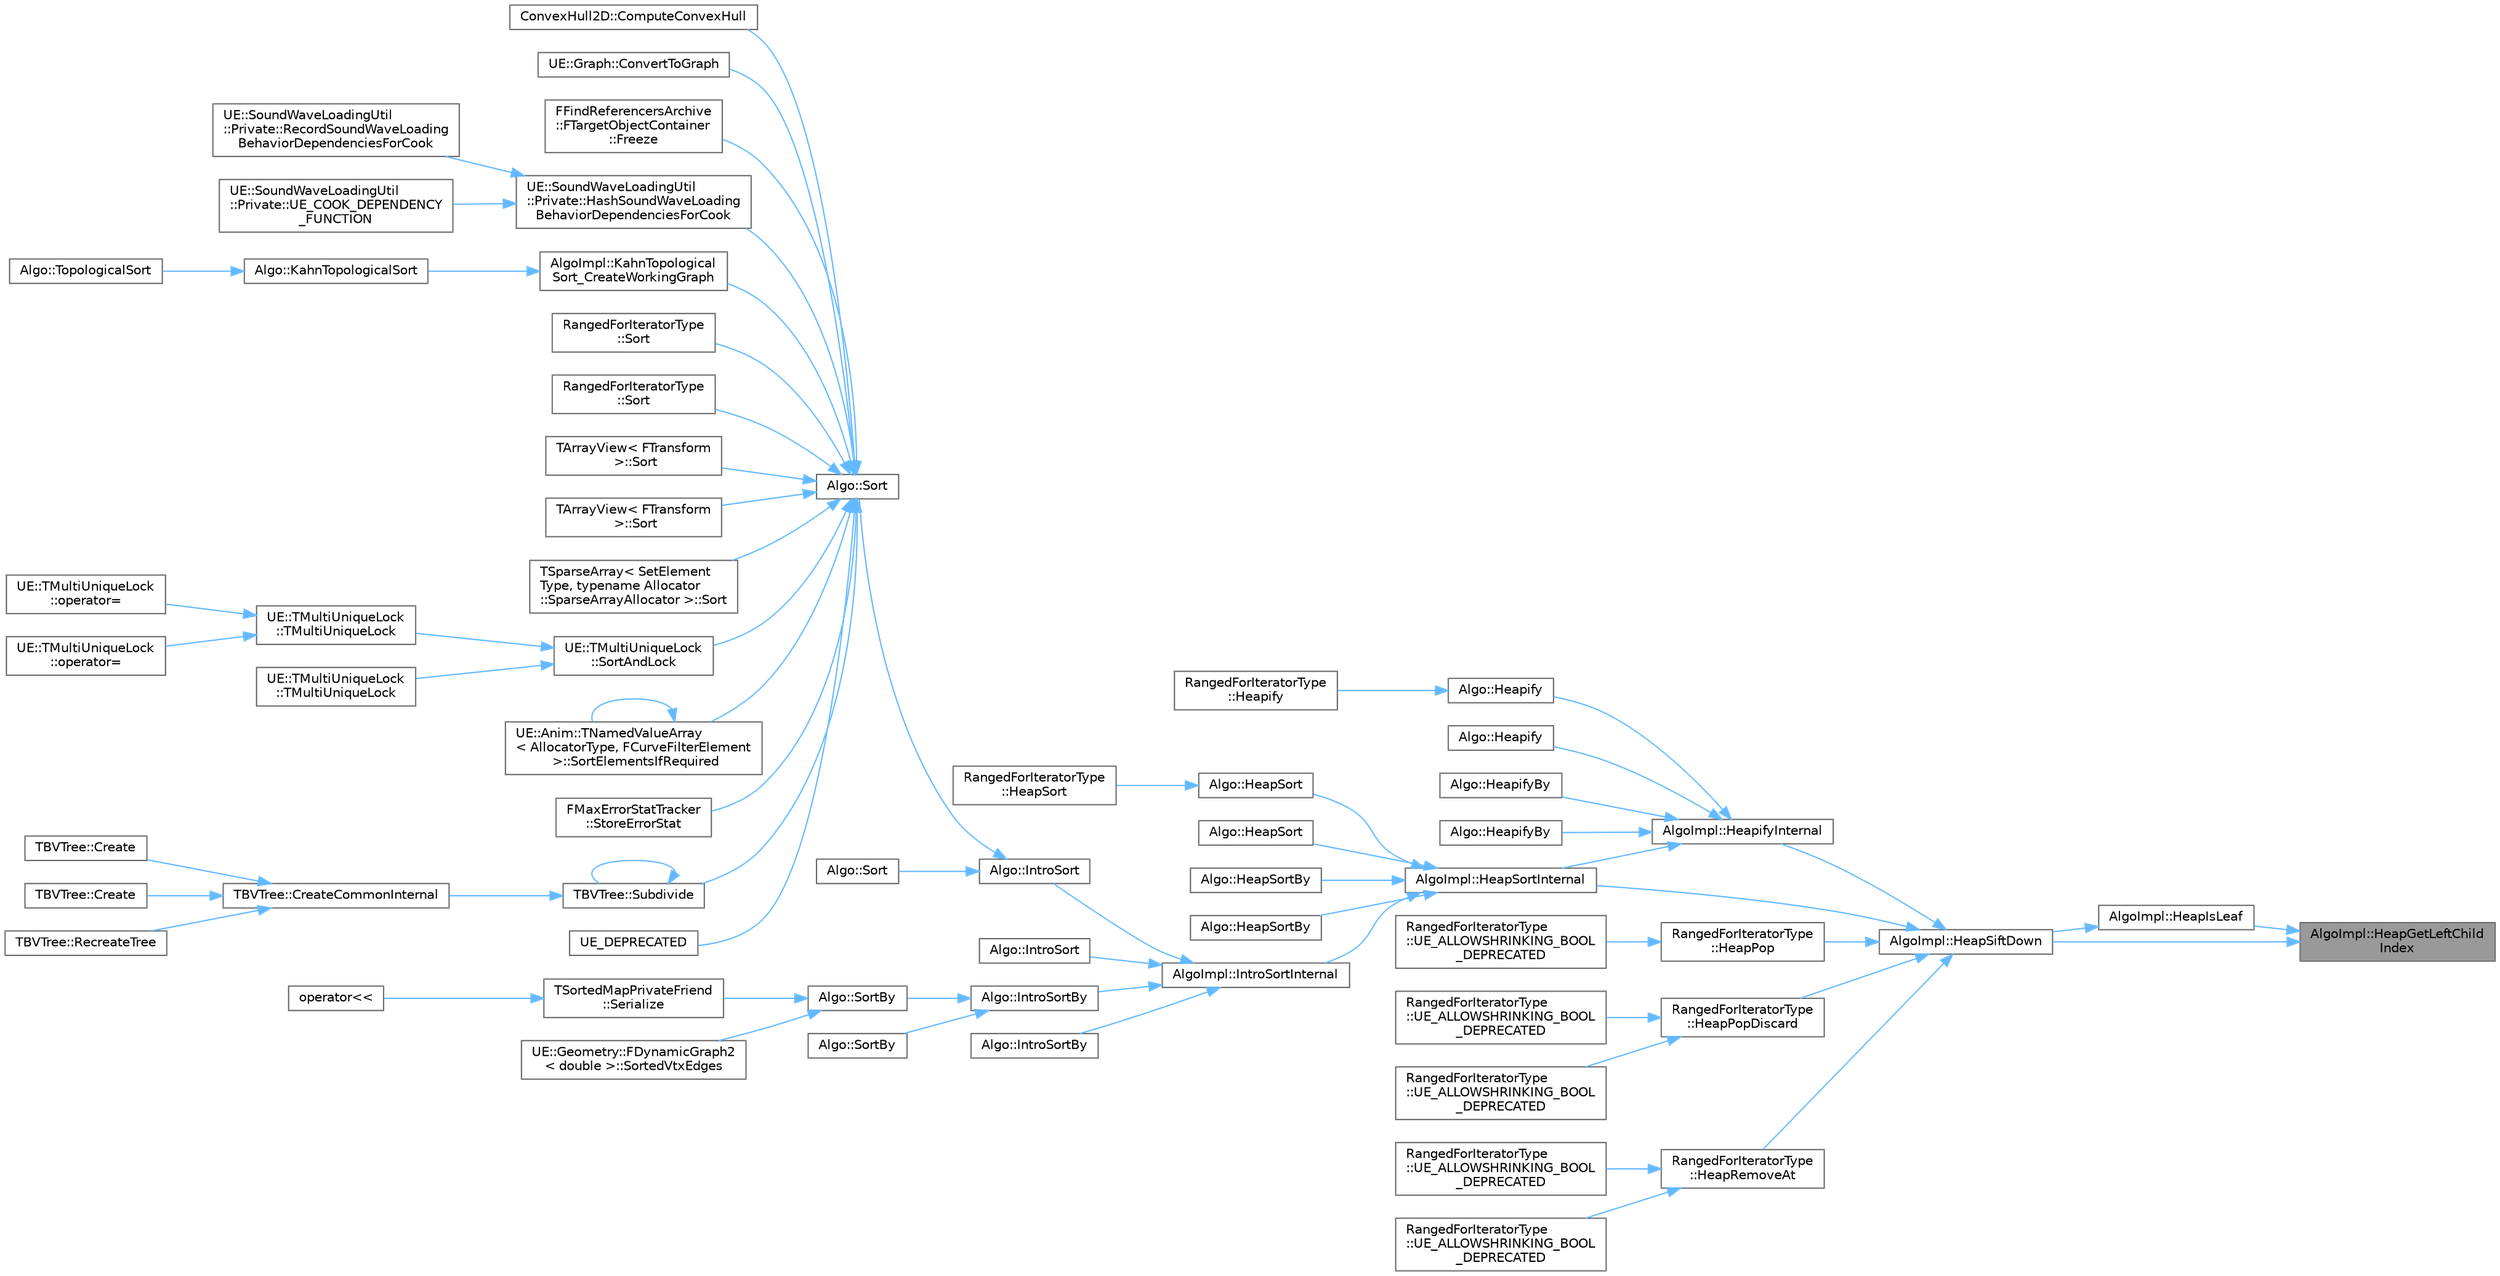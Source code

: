 digraph "AlgoImpl::HeapGetLeftChildIndex"
{
 // INTERACTIVE_SVG=YES
 // LATEX_PDF_SIZE
  bgcolor="transparent";
  edge [fontname=Helvetica,fontsize=10,labelfontname=Helvetica,labelfontsize=10];
  node [fontname=Helvetica,fontsize=10,shape=box,height=0.2,width=0.4];
  rankdir="RL";
  Node1 [id="Node000001",label="AlgoImpl::HeapGetLeftChild\lIndex",height=0.2,width=0.4,color="gray40", fillcolor="grey60", style="filled", fontcolor="black",tooltip="Gets the index of the left child of node at Index."];
  Node1 -> Node2 [id="edge1_Node000001_Node000002",dir="back",color="steelblue1",style="solid",tooltip=" "];
  Node2 [id="Node000002",label="AlgoImpl::HeapIsLeaf",height=0.2,width=0.4,color="grey40", fillcolor="white", style="filled",URL="$db/d64/namespaceAlgoImpl.html#ad3eed72dd578f5534884afdbcccf8f39",tooltip="Checks if node located at Index is a leaf or not."];
  Node2 -> Node3 [id="edge2_Node000002_Node000003",dir="back",color="steelblue1",style="solid",tooltip=" "];
  Node3 [id="Node000003",label="AlgoImpl::HeapSiftDown",height=0.2,width=0.4,color="grey40", fillcolor="white", style="filled",URL="$db/d64/namespaceAlgoImpl.html#a6bf0cdc3ca5b35c9c9e7fecf1b21a172",tooltip="Fixes a possible violation of order property between node at Index and a child."];
  Node3 -> Node4 [id="edge3_Node000003_Node000004",dir="back",color="steelblue1",style="solid",tooltip=" "];
  Node4 [id="Node000004",label="AlgoImpl::HeapifyInternal",height=0.2,width=0.4,color="grey40", fillcolor="white", style="filled",URL="$db/d64/namespaceAlgoImpl.html#a960c5a72540b4f45e04d44506a84ae96",tooltip="Builds an implicit min-heap from a range of elements."];
  Node4 -> Node5 [id="edge4_Node000004_Node000005",dir="back",color="steelblue1",style="solid",tooltip=" "];
  Node5 [id="Node000005",label="Algo::Heapify",height=0.2,width=0.4,color="grey40", fillcolor="white", style="filled",URL="$db/d33/namespaceAlgo.html#ae36a2a6279004dadecf90d9ba54b8f7e",tooltip="Builds an implicit min-heap from a range of elements."];
  Node5 -> Node6 [id="edge5_Node000005_Node000006",dir="back",color="steelblue1",style="solid",tooltip=" "];
  Node6 [id="Node000006",label="RangedForIteratorType\l::Heapify",height=0.2,width=0.4,color="grey40", fillcolor="white", style="filled",URL="$d4/d52/classTArray.html#a54e40f52e939bef6cd3a70395ea2e9de",tooltip=" "];
  Node4 -> Node7 [id="edge6_Node000004_Node000007",dir="back",color="steelblue1",style="solid",tooltip=" "];
  Node7 [id="Node000007",label="Algo::Heapify",height=0.2,width=0.4,color="grey40", fillcolor="white", style="filled",URL="$db/d33/namespaceAlgo.html#a12e4bc0db9264afdbec89629adceac4d",tooltip="Builds an implicit min-heap from a range of elements."];
  Node4 -> Node8 [id="edge7_Node000004_Node000008",dir="back",color="steelblue1",style="solid",tooltip=" "];
  Node8 [id="Node000008",label="Algo::HeapifyBy",height=0.2,width=0.4,color="grey40", fillcolor="white", style="filled",URL="$db/d33/namespaceAlgo.html#a506e163cff0737b48036f4bc2d1924c7",tooltip="Builds an implicit min-heap from a range of elements."];
  Node4 -> Node9 [id="edge8_Node000004_Node000009",dir="back",color="steelblue1",style="solid",tooltip=" "];
  Node9 [id="Node000009",label="Algo::HeapifyBy",height=0.2,width=0.4,color="grey40", fillcolor="white", style="filled",URL="$db/d33/namespaceAlgo.html#ae91e0afd2893984b6c72670284df689f",tooltip="Builds an implicit min-heap from a range of elements."];
  Node4 -> Node10 [id="edge9_Node000004_Node000010",dir="back",color="steelblue1",style="solid",tooltip=" "];
  Node10 [id="Node000010",label="AlgoImpl::HeapSortInternal",height=0.2,width=0.4,color="grey40", fillcolor="white", style="filled",URL="$db/d64/namespaceAlgoImpl.html#a1d24992f3a40bf59b873d3bdc393f000",tooltip="Performs heap sort on the elements."];
  Node10 -> Node11 [id="edge10_Node000010_Node000011",dir="back",color="steelblue1",style="solid",tooltip=" "];
  Node11 [id="Node000011",label="Algo::HeapSort",height=0.2,width=0.4,color="grey40", fillcolor="white", style="filled",URL="$db/d33/namespaceAlgo.html#a812cfba6dcf3abb5300f139a6233fb79",tooltip="Performs heap sort on the elements."];
  Node11 -> Node12 [id="edge11_Node000011_Node000012",dir="back",color="steelblue1",style="solid",tooltip=" "];
  Node12 [id="Node000012",label="RangedForIteratorType\l::HeapSort",height=0.2,width=0.4,color="grey40", fillcolor="white", style="filled",URL="$d4/d52/classTArray.html#a1c479ea359f4e52294cf1cde97e7ab4d",tooltip=" "];
  Node10 -> Node13 [id="edge12_Node000010_Node000013",dir="back",color="steelblue1",style="solid",tooltip=" "];
  Node13 [id="Node000013",label="Algo::HeapSort",height=0.2,width=0.4,color="grey40", fillcolor="white", style="filled",URL="$db/d33/namespaceAlgo.html#a947e8c99f2211237ac006d5d1e623f09",tooltip="Performs heap sort on the elements."];
  Node10 -> Node14 [id="edge13_Node000010_Node000014",dir="back",color="steelblue1",style="solid",tooltip=" "];
  Node14 [id="Node000014",label="Algo::HeapSortBy",height=0.2,width=0.4,color="grey40", fillcolor="white", style="filled",URL="$db/d33/namespaceAlgo.html#ad893d3493a7f62365a1d08ba0acc166a",tooltip="Performs heap sort on the elements."];
  Node10 -> Node15 [id="edge14_Node000010_Node000015",dir="back",color="steelblue1",style="solid",tooltip=" "];
  Node15 [id="Node000015",label="Algo::HeapSortBy",height=0.2,width=0.4,color="grey40", fillcolor="white", style="filled",URL="$db/d33/namespaceAlgo.html#aa88244e0724e0d905b277312ca0f325e",tooltip="Performs heap sort on the elements."];
  Node10 -> Node16 [id="edge15_Node000010_Node000016",dir="back",color="steelblue1",style="solid",tooltip=" "];
  Node16 [id="Node000016",label="AlgoImpl::IntroSortInternal",height=0.2,width=0.4,color="grey40", fillcolor="white", style="filled",URL="$db/d64/namespaceAlgoImpl.html#a37a7c4165e1e25bf8c45acab3742c8a8",tooltip="Implementation of an introspective sort."];
  Node16 -> Node17 [id="edge16_Node000016_Node000017",dir="back",color="steelblue1",style="solid",tooltip=" "];
  Node17 [id="Node000017",label="Algo::IntroSort",height=0.2,width=0.4,color="grey40", fillcolor="white", style="filled",URL="$db/d33/namespaceAlgo.html#a27aaa838c8983478b9802e6c6f85c6f4",tooltip="Sort a range of elements using its operator<."];
  Node17 -> Node18 [id="edge17_Node000017_Node000018",dir="back",color="steelblue1",style="solid",tooltip=" "];
  Node18 [id="Node000018",label="Algo::Sort",height=0.2,width=0.4,color="grey40", fillcolor="white", style="filled",URL="$db/d33/namespaceAlgo.html#aef29409be7f7cb7add90663611cf2f68",tooltip="Sort a range of elements using its operator<."];
  Node18 -> Node19 [id="edge18_Node000018_Node000019",dir="back",color="steelblue1",style="solid",tooltip=" "];
  Node19 [id="Node000019",label="ConvexHull2D::ComputeConvexHull",height=0.2,width=0.4,color="grey40", fillcolor="white", style="filled",URL="$dd/db6/namespaceConvexHull2D.html#aed85326e8a05829519f96add67839eba",tooltip="Andrew's monotone chain convex hull algorithm for 2-dimensional points."];
  Node18 -> Node20 [id="edge19_Node000018_Node000020",dir="back",color="steelblue1",style="solid",tooltip=" "];
  Node20 [id="Node000020",label="UE::Graph::ConvertToGraph",height=0.2,width=0.4,color="grey40", fillcolor="white", style="filled",URL="$d3/d33/namespaceUE_1_1Graph.html#aa5c899f112dccf29af8f5200170f4661",tooltip="Convert an array of Keys and a function that returns the directed edges from each Key into the Normal..."];
  Node18 -> Node21 [id="edge20_Node000018_Node000021",dir="back",color="steelblue1",style="solid",tooltip=" "];
  Node21 [id="Node000021",label="FFindReferencersArchive\l::FTargetObjectContainer\l::Freeze",height=0.2,width=0.4,color="grey40", fillcolor="white", style="filled",URL="$d8/d28/classFFindReferencersArchive_1_1FTargetObjectContainer.html#a72dd2214a6bc95f1b7a8c06bf891bf3f",tooltip=" "];
  Node18 -> Node22 [id="edge21_Node000018_Node000022",dir="back",color="steelblue1",style="solid",tooltip=" "];
  Node22 [id="Node000022",label="UE::SoundWaveLoadingUtil\l::Private::HashSoundWaveLoading\lBehaviorDependenciesForCook",height=0.2,width=0.4,color="grey40", fillcolor="white", style="filled",URL="$da/da2/namespaceUE_1_1SoundWaveLoadingUtil_1_1Private.html#a9d028c821f1c4f8fe3781ebf8d17afa8",tooltip=" "];
  Node22 -> Node23 [id="edge22_Node000022_Node000023",dir="back",color="steelblue1",style="solid",tooltip=" "];
  Node23 [id="Node000023",label="UE::SoundWaveLoadingUtil\l::Private::RecordSoundWaveLoading\lBehaviorDependenciesForCook",height=0.2,width=0.4,color="grey40", fillcolor="white", style="filled",URL="$da/da2/namespaceUE_1_1SoundWaveLoadingUtil_1_1Private.html#ae752a0d35e2f98daa5e5a04d289548ba",tooltip=" "];
  Node22 -> Node24 [id="edge23_Node000022_Node000024",dir="back",color="steelblue1",style="solid",tooltip=" "];
  Node24 [id="Node000024",label="UE::SoundWaveLoadingUtil\l::Private::UE_COOK_DEPENDENCY\l_FUNCTION",height=0.2,width=0.4,color="grey40", fillcolor="white", style="filled",URL="$da/da2/namespaceUE_1_1SoundWaveLoadingUtil_1_1Private.html#a938df6d627f1126b6e4076e86da80a26",tooltip=" "];
  Node18 -> Node25 [id="edge24_Node000018_Node000025",dir="back",color="steelblue1",style="solid",tooltip=" "];
  Node25 [id="Node000025",label="AlgoImpl::KahnTopological\lSort_CreateWorkingGraph",height=0.2,width=0.4,color="grey40", fillcolor="white", style="filled",URL="$db/d64/namespaceAlgoImpl.html#a834c07ecadcd8dd1c1dbe4be6a5cbeff",tooltip="Convert UniqueRange and GetElementDependencies into handles, dependency count, dependencies,..."];
  Node25 -> Node26 [id="edge25_Node000025_Node000026",dir="back",color="steelblue1",style="solid",tooltip=" "];
  Node26 [id="Node000026",label="Algo::KahnTopologicalSort",height=0.2,width=0.4,color="grey40", fillcolor="white", style="filled",URL="$db/d33/namespaceAlgo.html#a231003554c827f132ff7e767bf161b4d",tooltip="Public entrypoint."];
  Node26 -> Node27 [id="edge26_Node000026_Node000027",dir="back",color="steelblue1",style="solid",tooltip=" "];
  Node27 [id="Node000027",label="Algo::TopologicalSort",height=0.2,width=0.4,color="grey40", fillcolor="white", style="filled",URL="$db/d33/namespaceAlgo.html#a019f59012ba87e9c255a73934d81f33b",tooltip="Sorts the given range in leaf to root order: For every pair of elements (A,B) where SortedIndex(A) < ..."];
  Node18 -> Node28 [id="edge27_Node000018_Node000028",dir="back",color="steelblue1",style="solid",tooltip=" "];
  Node28 [id="Node000028",label="RangedForIteratorType\l::Sort",height=0.2,width=0.4,color="grey40", fillcolor="white", style="filled",URL="$d4/d52/classTArray.html#aed8d14d0ca896ffad80ddf8868c73c60",tooltip=" "];
  Node18 -> Node29 [id="edge28_Node000018_Node000029",dir="back",color="steelblue1",style="solid",tooltip=" "];
  Node29 [id="Node000029",label="RangedForIteratorType\l::Sort",height=0.2,width=0.4,color="grey40", fillcolor="white", style="filled",URL="$d4/d52/classTArray.html#a1bbb87f8b1e2ba5b1e501ad76e883020",tooltip=" "];
  Node18 -> Node30 [id="edge29_Node000018_Node000030",dir="back",color="steelblue1",style="solid",tooltip=" "];
  Node30 [id="Node000030",label="TArrayView\< FTransform\l \>::Sort",height=0.2,width=0.4,color="grey40", fillcolor="white", style="filled",URL="$db/d13/classTArrayView.html#a2eb4f0ed97fc9dfef7f6baec015dd708",tooltip=" "];
  Node18 -> Node31 [id="edge30_Node000018_Node000031",dir="back",color="steelblue1",style="solid",tooltip=" "];
  Node31 [id="Node000031",label="TArrayView\< FTransform\l \>::Sort",height=0.2,width=0.4,color="grey40", fillcolor="white", style="filled",URL="$db/d13/classTArrayView.html#a28784b8f492fbd81407a4aac12c199a8",tooltip=" "];
  Node18 -> Node32 [id="edge31_Node000018_Node000032",dir="back",color="steelblue1",style="solid",tooltip=" "];
  Node32 [id="Node000032",label="TSparseArray\< SetElement\lType, typename Allocator\l::SparseArrayAllocator \>::Sort",height=0.2,width=0.4,color="grey40", fillcolor="white", style="filled",URL="$d0/db8/classTSparseArray.html#ad1a79d518a5d3700fa53158c60cb851a",tooltip=" "];
  Node18 -> Node33 [id="edge32_Node000018_Node000033",dir="back",color="steelblue1",style="solid",tooltip=" "];
  Node33 [id="Node000033",label="UE::TMultiUniqueLock\l::SortAndLock",height=0.2,width=0.4,color="grey40", fillcolor="white", style="filled",URL="$dc/dbe/classUE_1_1TMultiUniqueLock.html#abad2b1e8236411bdd82489bfe5377753",tooltip=" "];
  Node33 -> Node34 [id="edge33_Node000033_Node000034",dir="back",color="steelblue1",style="solid",tooltip=" "];
  Node34 [id="Node000034",label="UE::TMultiUniqueLock\l::TMultiUniqueLock",height=0.2,width=0.4,color="grey40", fillcolor="white", style="filled",URL="$dc/dbe/classUE_1_1TMultiUniqueLock.html#a7f69f21b9bdd07dce849124185f2cf9d",tooltip=" "];
  Node34 -> Node35 [id="edge34_Node000034_Node000035",dir="back",color="steelblue1",style="solid",tooltip=" "];
  Node35 [id="Node000035",label="UE::TMultiUniqueLock\l::operator=",height=0.2,width=0.4,color="grey40", fillcolor="white", style="filled",URL="$dc/dbe/classUE_1_1TMultiUniqueLock.html#a04e55afe681b6c86ba4ccc20f7a05857",tooltip=" "];
  Node34 -> Node36 [id="edge35_Node000034_Node000036",dir="back",color="steelblue1",style="solid",tooltip=" "];
  Node36 [id="Node000036",label="UE::TMultiUniqueLock\l::operator=",height=0.2,width=0.4,color="grey40", fillcolor="white", style="filled",URL="$dc/dbe/classUE_1_1TMultiUniqueLock.html#ae1e6e76a18133f76b2f472ef48ac0066",tooltip=" "];
  Node33 -> Node37 [id="edge36_Node000033_Node000037",dir="back",color="steelblue1",style="solid",tooltip=" "];
  Node37 [id="Node000037",label="UE::TMultiUniqueLock\l::TMultiUniqueLock",height=0.2,width=0.4,color="grey40", fillcolor="white", style="filled",URL="$dc/dbe/classUE_1_1TMultiUniqueLock.html#a2f178746d6045230367cbfbb6893c130",tooltip=" "];
  Node18 -> Node38 [id="edge37_Node000018_Node000038",dir="back",color="steelblue1",style="solid",tooltip=" "];
  Node38 [id="Node000038",label="UE::Anim::TNamedValueArray\l\< AllocatorType, FCurveFilterElement\l \>::SortElementsIfRequired",height=0.2,width=0.4,color="grey40", fillcolor="white", style="filled",URL="$d3/d27/structUE_1_1Anim_1_1TNamedValueArray.html#a57a929da9061cffa1a60ecf1d8e05b28",tooltip=" "];
  Node38 -> Node38 [id="edge38_Node000038_Node000038",dir="back",color="steelblue1",style="solid",tooltip=" "];
  Node18 -> Node39 [id="edge39_Node000018_Node000039",dir="back",color="steelblue1",style="solid",tooltip=" "];
  Node39 [id="Node000039",label="FMaxErrorStatTracker\l::StoreErrorStat",height=0.2,width=0.4,color="grey40", fillcolor="white", style="filled",URL="$d7/dbe/structFMaxErrorStatTracker.html#a56efab2704dece897dd8e5238c49a73f",tooltip=" "];
  Node18 -> Node40 [id="edge40_Node000018_Node000040",dir="back",color="steelblue1",style="solid",tooltip=" "];
  Node40 [id="Node000040",label="TBVTree::Subdivide",height=0.2,width=0.4,color="grey40", fillcolor="white", style="filled",URL="$d2/d49/structTBVTree.html#a4188e34a89709e1bc318118442fd7026",tooltip=" "];
  Node40 -> Node41 [id="edge41_Node000040_Node000041",dir="back",color="steelblue1",style="solid",tooltip=" "];
  Node41 [id="Node000041",label="TBVTree::CreateCommonInternal",height=0.2,width=0.4,color="grey40", fillcolor="white", style="filled",URL="$d2/d49/structTBVTree.html#acb4c498c762cb58d3308d6f495a8f334",tooltip=" "];
  Node41 -> Node42 [id="edge42_Node000041_Node000042",dir="back",color="steelblue1",style="solid",tooltip=" "];
  Node42 [id="Node000042",label="TBVTree::Create",height=0.2,width=0.4,color="grey40", fillcolor="white", style="filled",URL="$d2/d49/structTBVTree.html#a6ea7a7761af9077151ef8e708d941b62",tooltip=" "];
  Node41 -> Node43 [id="edge43_Node000041_Node000043",dir="back",color="steelblue1",style="solid",tooltip=" "];
  Node43 [id="Node000043",label="TBVTree::Create",height=0.2,width=0.4,color="grey40", fillcolor="white", style="filled",URL="$d2/d49/structTBVTree.html#a6180b7aedc26cd9a0413fcdc8f8186e2",tooltip=" "];
  Node41 -> Node44 [id="edge44_Node000041_Node000044",dir="back",color="steelblue1",style="solid",tooltip=" "];
  Node44 [id="Node000044",label="TBVTree::RecreateTree",height=0.2,width=0.4,color="grey40", fillcolor="white", style="filled",URL="$d2/d49/structTBVTree.html#a73923ac405f2a815de56962886b81692",tooltip=" "];
  Node40 -> Node40 [id="edge45_Node000040_Node000040",dir="back",color="steelblue1",style="solid",tooltip=" "];
  Node18 -> Node45 [id="edge46_Node000018_Node000045",dir="back",color="steelblue1",style="solid",tooltip=" "];
  Node45 [id="Node000045",label="UE_DEPRECATED",height=0.2,width=0.4,color="grey40", fillcolor="white", style="filled",URL="$d3/d9e/Sorting_8h.html#a624f76a5a3b4980953e4d758f9248aee",tooltip="Sort elements."];
  Node17 -> Node46 [id="edge47_Node000017_Node000046",dir="back",color="steelblue1",style="solid",tooltip=" "];
  Node46 [id="Node000046",label="Algo::Sort",height=0.2,width=0.4,color="grey40", fillcolor="white", style="filled",URL="$db/d33/namespaceAlgo.html#ac088e59b7e2296961551985f09807513",tooltip="Sort a range of elements using a user-defined predicate class."];
  Node16 -> Node47 [id="edge48_Node000016_Node000047",dir="back",color="steelblue1",style="solid",tooltip=" "];
  Node47 [id="Node000047",label="Algo::IntroSort",height=0.2,width=0.4,color="grey40", fillcolor="white", style="filled",URL="$db/d33/namespaceAlgo.html#a905db3a41872ae98ec813cb819a3a210",tooltip="Sort a range of elements using a user-defined predicate class."];
  Node16 -> Node48 [id="edge49_Node000016_Node000048",dir="back",color="steelblue1",style="solid",tooltip=" "];
  Node48 [id="Node000048",label="Algo::IntroSortBy",height=0.2,width=0.4,color="grey40", fillcolor="white", style="filled",URL="$db/d33/namespaceAlgo.html#a6eeb11f313797fe5245bd326870c9a36",tooltip="Sort a range of elements by a projection using the projection's operator<."];
  Node48 -> Node49 [id="edge50_Node000048_Node000049",dir="back",color="steelblue1",style="solid",tooltip=" "];
  Node49 [id="Node000049",label="Algo::SortBy",height=0.2,width=0.4,color="grey40", fillcolor="white", style="filled",URL="$db/d33/namespaceAlgo.html#a256983d40294c604016fbadac91b82ab",tooltip="Sort a range of elements by a projection using the projection's operator<."];
  Node49 -> Node50 [id="edge51_Node000049_Node000050",dir="back",color="steelblue1",style="solid",tooltip=" "];
  Node50 [id="Node000050",label="TSortedMapPrivateFriend\l::Serialize",height=0.2,width=0.4,color="grey40", fillcolor="white", style="filled",URL="$d8/d4d/structTSortedMapPrivateFriend.html#a31f0a6ec6d4a5ab9c1aafae0220240a8",tooltip=" "];
  Node50 -> Node51 [id="edge52_Node000050_Node000051",dir="back",color="steelblue1",style="solid",tooltip=" "];
  Node51 [id="Node000051",label="operator\<\<",height=0.2,width=0.4,color="grey40", fillcolor="white", style="filled",URL="$d1/dcf/SortedMap_8h.html#abf83c4697b8a089694b3660f7d22878b",tooltip="Serializer."];
  Node49 -> Node52 [id="edge53_Node000049_Node000052",dir="back",color="steelblue1",style="solid",tooltip=" "];
  Node52 [id="Node000052",label="UE::Geometry::FDynamicGraph2\l\< double \>::SortedVtxEdges",height=0.2,width=0.4,color="grey40", fillcolor="white", style="filled",URL="$d5/d56/classUE_1_1Geometry_1_1FDynamicGraph2.html#a78159b11e66780b0be00136e93e13ba8",tooltip=" "];
  Node48 -> Node53 [id="edge54_Node000048_Node000053",dir="back",color="steelblue1",style="solid",tooltip=" "];
  Node53 [id="Node000053",label="Algo::SortBy",height=0.2,width=0.4,color="grey40", fillcolor="white", style="filled",URL="$db/d33/namespaceAlgo.html#a81596e13d3da2a71e94078a9f9202d44",tooltip="Sort a range of elements by a projection using a user-defined predicate class."];
  Node16 -> Node54 [id="edge55_Node000016_Node000054",dir="back",color="steelblue1",style="solid",tooltip=" "];
  Node54 [id="Node000054",label="Algo::IntroSortBy",height=0.2,width=0.4,color="grey40", fillcolor="white", style="filled",URL="$db/d33/namespaceAlgo.html#ac84f85fbf92e684cef727fea89e31f51",tooltip="Sort a range of elements by a projection using a user-defined predicate class."];
  Node3 -> Node55 [id="edge56_Node000003_Node000055",dir="back",color="steelblue1",style="solid",tooltip=" "];
  Node55 [id="Node000055",label="RangedForIteratorType\l::HeapPop",height=0.2,width=0.4,color="grey40", fillcolor="white", style="filled",URL="$d4/d52/classTArray.html#ac828ae3bc655caef45879d58f1ebd58d",tooltip=" "];
  Node55 -> Node56 [id="edge57_Node000055_Node000056",dir="back",color="steelblue1",style="solid",tooltip=" "];
  Node56 [id="Node000056",label="RangedForIteratorType\l::UE_ALLOWSHRINKING_BOOL\l_DEPRECATED",height=0.2,width=0.4,color="grey40", fillcolor="white", style="filled",URL="$d4/d52/classTArray.html#a62426c2ada239deffcd5a42b3843c6a2",tooltip=" "];
  Node3 -> Node57 [id="edge58_Node000003_Node000057",dir="back",color="steelblue1",style="solid",tooltip=" "];
  Node57 [id="Node000057",label="RangedForIteratorType\l::HeapPopDiscard",height=0.2,width=0.4,color="grey40", fillcolor="white", style="filled",URL="$d4/d52/classTArray.html#a251e23a7df42ba6a15bef79ddaa37188",tooltip=" "];
  Node57 -> Node58 [id="edge59_Node000057_Node000058",dir="back",color="steelblue1",style="solid",tooltip=" "];
  Node58 [id="Node000058",label="RangedForIteratorType\l::UE_ALLOWSHRINKING_BOOL\l_DEPRECATED",height=0.2,width=0.4,color="grey40", fillcolor="white", style="filled",URL="$d4/d52/classTArray.html#a7391958092698a7b687aa21ee077c936",tooltip=" "];
  Node57 -> Node59 [id="edge60_Node000057_Node000059",dir="back",color="steelblue1",style="solid",tooltip=" "];
  Node59 [id="Node000059",label="RangedForIteratorType\l::UE_ALLOWSHRINKING_BOOL\l_DEPRECATED",height=0.2,width=0.4,color="grey40", fillcolor="white", style="filled",URL="$d4/d52/classTArray.html#a1a7f1e82f7fab8948c7653e1bf9ae7ec",tooltip=" "];
  Node3 -> Node60 [id="edge61_Node000003_Node000060",dir="back",color="steelblue1",style="solid",tooltip=" "];
  Node60 [id="Node000060",label="RangedForIteratorType\l::HeapRemoveAt",height=0.2,width=0.4,color="grey40", fillcolor="white", style="filled",URL="$d4/d52/classTArray.html#a03241fc1629fc60c80c6ad90c5e267a3",tooltip=" "];
  Node60 -> Node61 [id="edge62_Node000060_Node000061",dir="back",color="steelblue1",style="solid",tooltip=" "];
  Node61 [id="Node000061",label="RangedForIteratorType\l::UE_ALLOWSHRINKING_BOOL\l_DEPRECATED",height=0.2,width=0.4,color="grey40", fillcolor="white", style="filled",URL="$d4/d52/classTArray.html#a22aa2e0d90899227ad10c02cd0ed0750",tooltip=" "];
  Node60 -> Node62 [id="edge63_Node000060_Node000062",dir="back",color="steelblue1",style="solid",tooltip=" "];
  Node62 [id="Node000062",label="RangedForIteratorType\l::UE_ALLOWSHRINKING_BOOL\l_DEPRECATED",height=0.2,width=0.4,color="grey40", fillcolor="white", style="filled",URL="$d4/d52/classTArray.html#a0e534c5095569eb85590509e22cfb82e",tooltip=" "];
  Node3 -> Node10 [id="edge64_Node000003_Node000010",dir="back",color="steelblue1",style="solid",tooltip=" "];
  Node1 -> Node3 [id="edge65_Node000001_Node000003",dir="back",color="steelblue1",style="solid",tooltip=" "];
}
